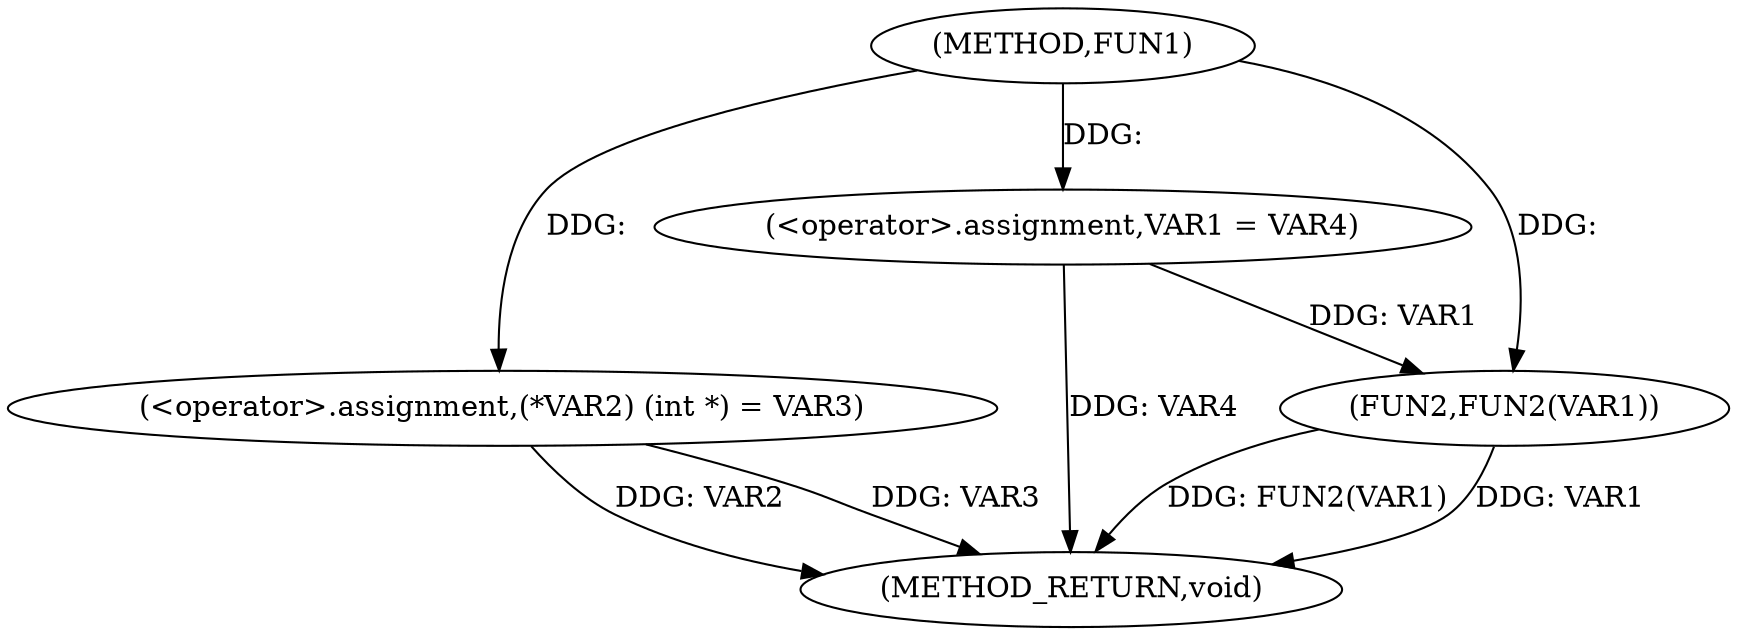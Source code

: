 digraph FUN1 {  
"1000100" [label = "(METHOD,FUN1)" ]
"1000114" [label = "(METHOD_RETURN,void)" ]
"1000104" [label = "(<operator>.assignment,(*VAR2) (int *) = VAR3)" ]
"1000109" [label = "(<operator>.assignment,VAR1 = VAR4)" ]
"1000112" [label = "(FUN2,FUN2(VAR1))" ]
  "1000104" -> "1000114"  [ label = "DDG: VAR2"] 
  "1000112" -> "1000114"  [ label = "DDG: FUN2(VAR1)"] 
  "1000112" -> "1000114"  [ label = "DDG: VAR1"] 
  "1000109" -> "1000114"  [ label = "DDG: VAR4"] 
  "1000104" -> "1000114"  [ label = "DDG: VAR3"] 
  "1000100" -> "1000104"  [ label = "DDG: "] 
  "1000100" -> "1000109"  [ label = "DDG: "] 
  "1000109" -> "1000112"  [ label = "DDG: VAR1"] 
  "1000100" -> "1000112"  [ label = "DDG: "] 
}
